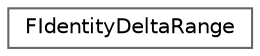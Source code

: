 digraph "Graphical Class Hierarchy"
{
 // INTERACTIVE_SVG=YES
 // LATEX_PDF_SIZE
  bgcolor="transparent";
  edge [fontname=Helvetica,fontsize=10,labelfontname=Helvetica,labelfontsize=10];
  node [fontname=Helvetica,fontsize=10,shape=box,height=0.2,width=0.4];
  rankdir="LR";
  Node0 [id="Node000000",label="FIdentityDeltaRange",height=0.2,width=0.4,color="grey40", fillcolor="white", style="filled",URL="$da/d4f/classFIdentityDeltaRange.html",tooltip="Helper to make it possible to use the same paths for gather / scatter even if the per-instance delta ..."];
}
